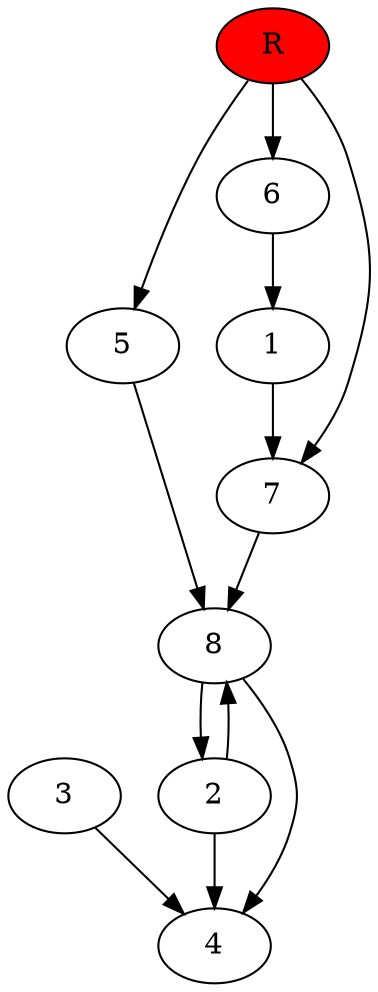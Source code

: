 digraph prb13671 {
	1
	2
	3
	4
	5
	6
	7
	8
	R [fillcolor="#ff0000" style=filled]
	1 -> 7
	2 -> 4
	2 -> 8
	3 -> 4
	5 -> 8
	6 -> 1
	7 -> 8
	8 -> 2
	8 -> 4
	R -> 5
	R -> 6
	R -> 7
}

